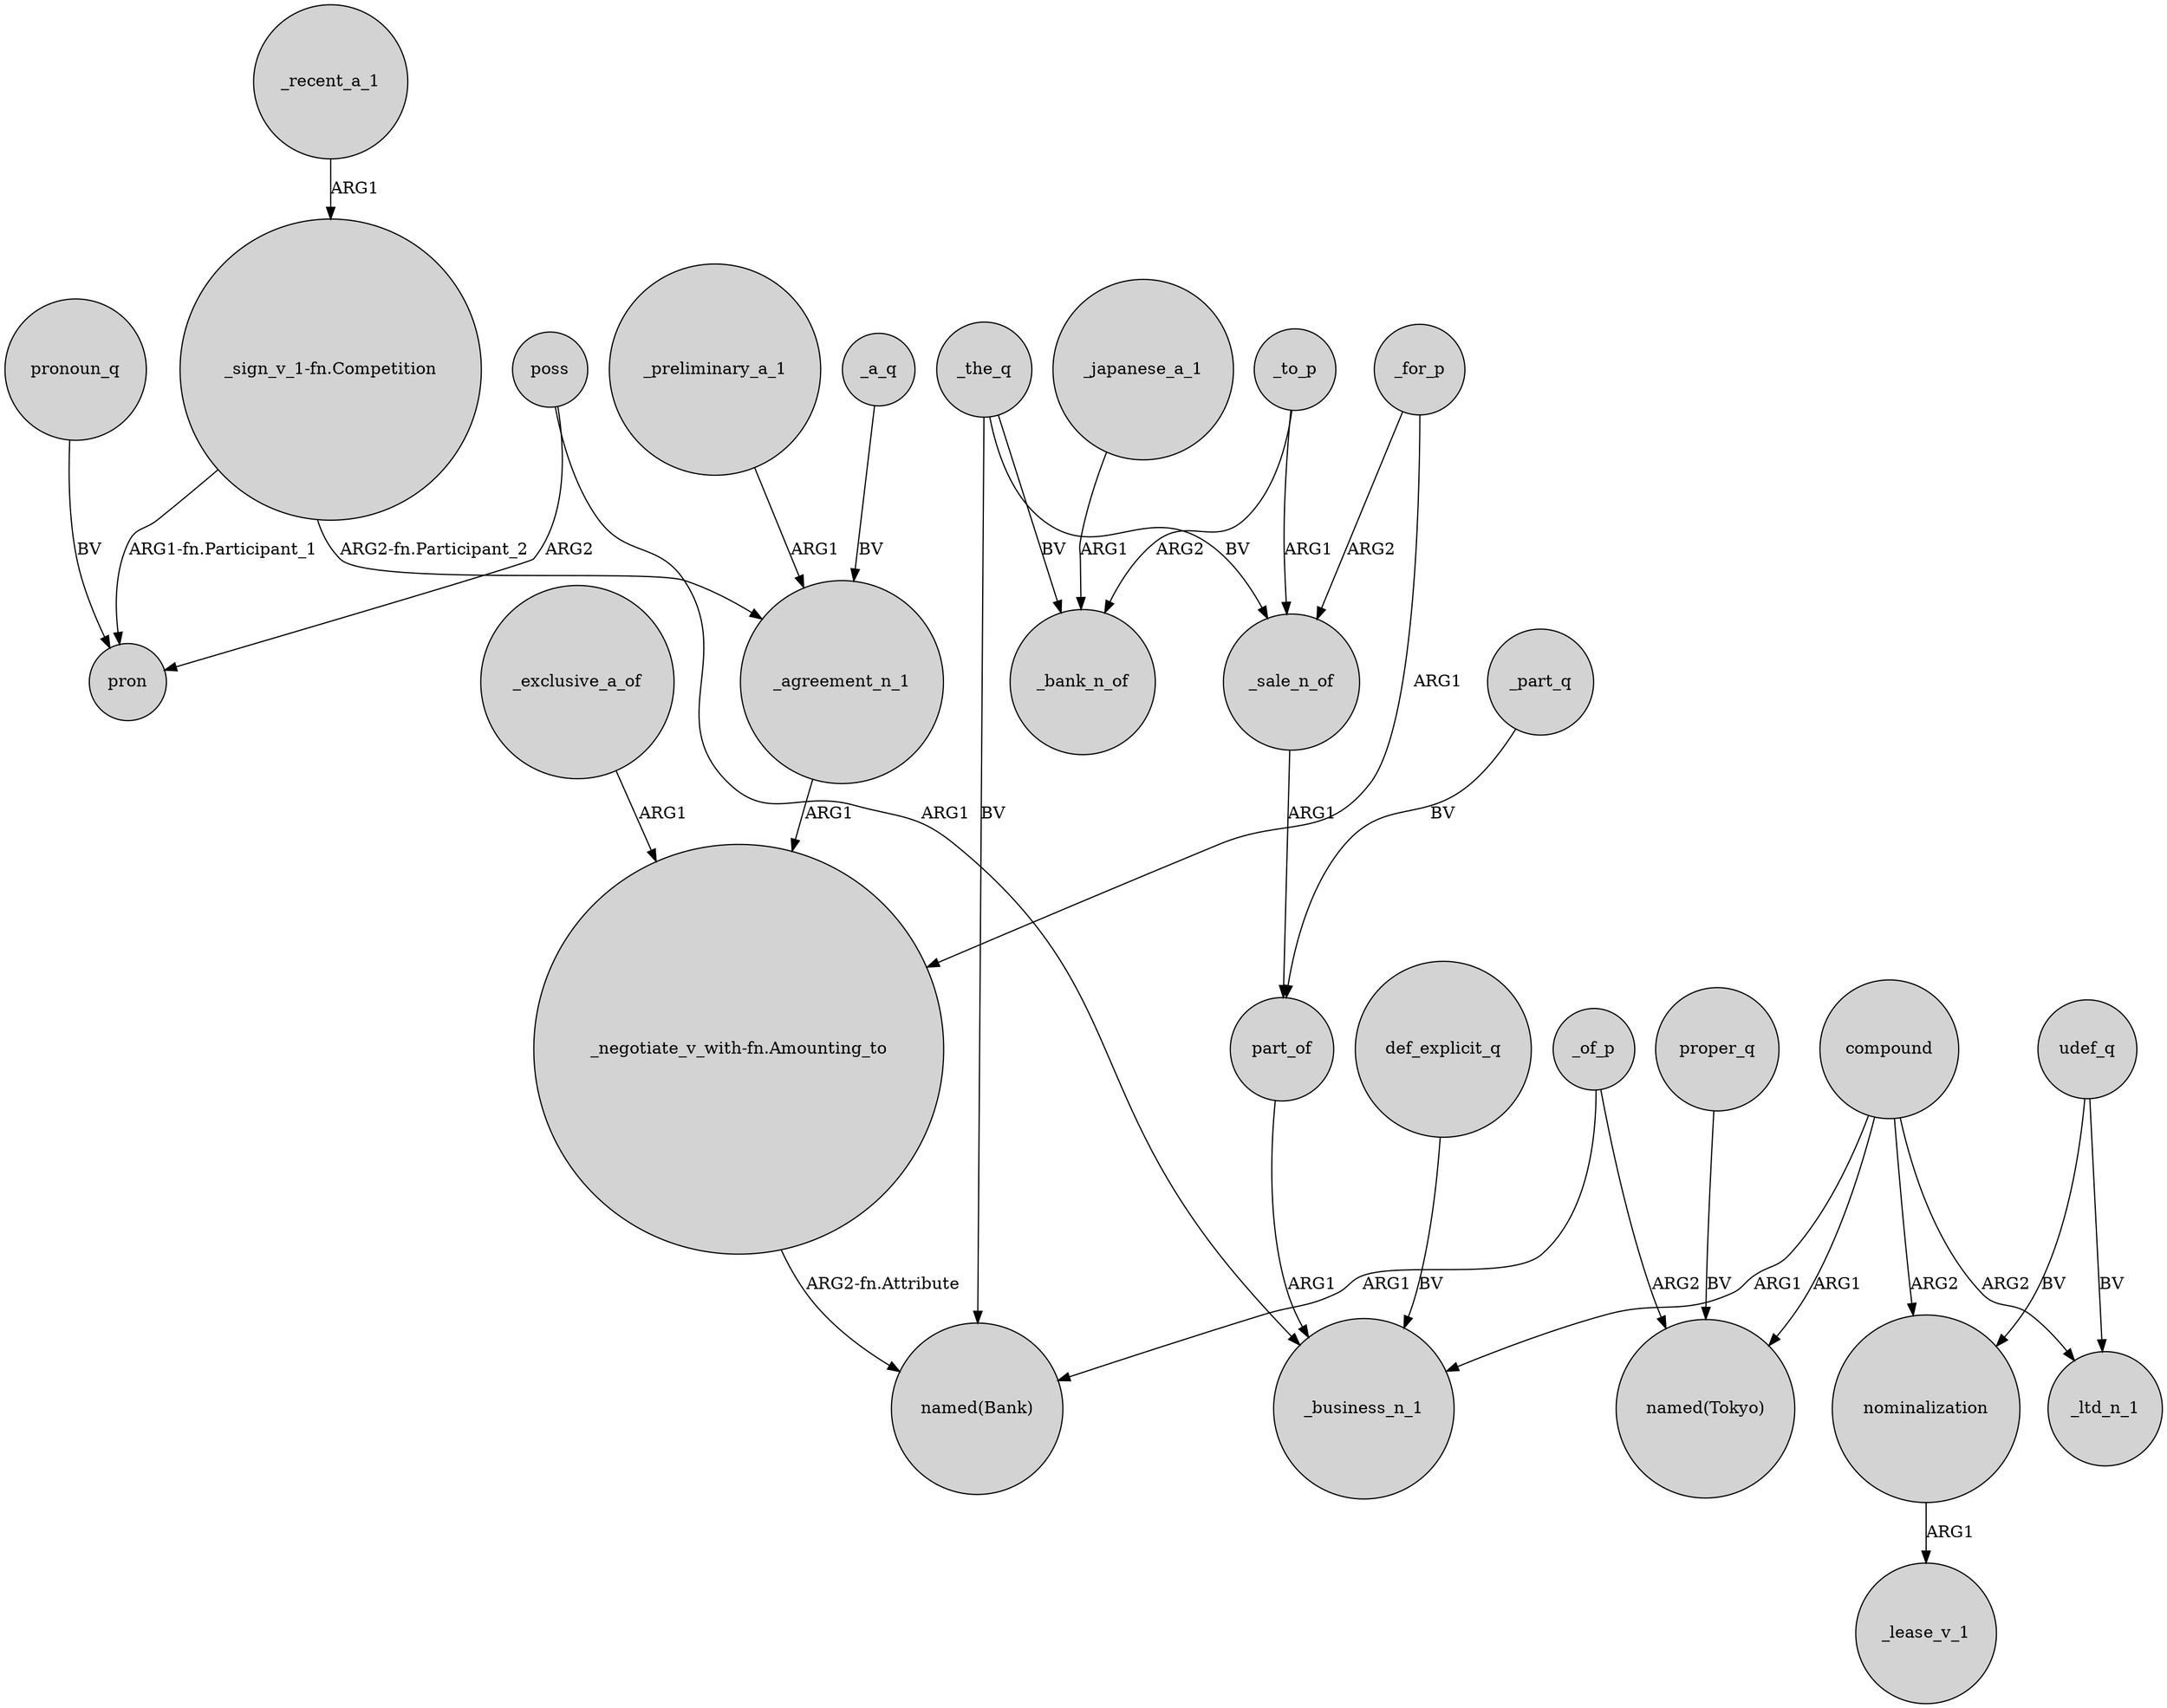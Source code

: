 digraph {
	node [shape=circle style=filled]
	_of_p -> "named(Bank)" [label=ARG1]
	_japanese_a_1 -> _bank_n_of [label=ARG1]
	_the_q -> _sale_n_of [label=BV]
	_agreement_n_1 -> "_negotiate_v_with-fn.Amounting_to" [label=ARG1]
	compound -> nominalization [label=ARG2]
	compound -> _ltd_n_1 [label=ARG2]
	_recent_a_1 -> "_sign_v_1-fn.Competition" [label=ARG1]
	"_negotiate_v_with-fn.Amounting_to" -> "named(Bank)" [label="ARG2-fn.Attribute"]
	compound -> _business_n_1 [label=ARG1]
	part_of -> _business_n_1 [label=ARG1]
	_preliminary_a_1 -> _agreement_n_1 [label=ARG1]
	"_sign_v_1-fn.Competition" -> pron [label="ARG1-fn.Participant_1"]
	_to_p -> _sale_n_of [label=ARG1]
	_part_q -> part_of [label=BV]
	_exclusive_a_of -> "_negotiate_v_with-fn.Amounting_to" [label=ARG1]
	compound -> "named(Tokyo)" [label=ARG1]
	poss -> _business_n_1 [label=ARG1]
	_the_q -> "named(Bank)" [label=BV]
	_for_p -> _sale_n_of [label=ARG2]
	_to_p -> _bank_n_of [label=ARG2]
	nominalization -> _lease_v_1 [label=ARG1]
	poss -> pron [label=ARG2]
	proper_q -> "named(Tokyo)" [label=BV]
	def_explicit_q -> _business_n_1 [label=BV]
	udef_q -> nominalization [label=BV]
	pronoun_q -> pron [label=BV]
	_sale_n_of -> part_of [label=ARG1]
	_a_q -> _agreement_n_1 [label=BV]
	_of_p -> "named(Tokyo)" [label=ARG2]
	_for_p -> "_negotiate_v_with-fn.Amounting_to" [label=ARG1]
	udef_q -> _ltd_n_1 [label=BV]
	"_sign_v_1-fn.Competition" -> _agreement_n_1 [label="ARG2-fn.Participant_2"]
	_the_q -> _bank_n_of [label=BV]
}
